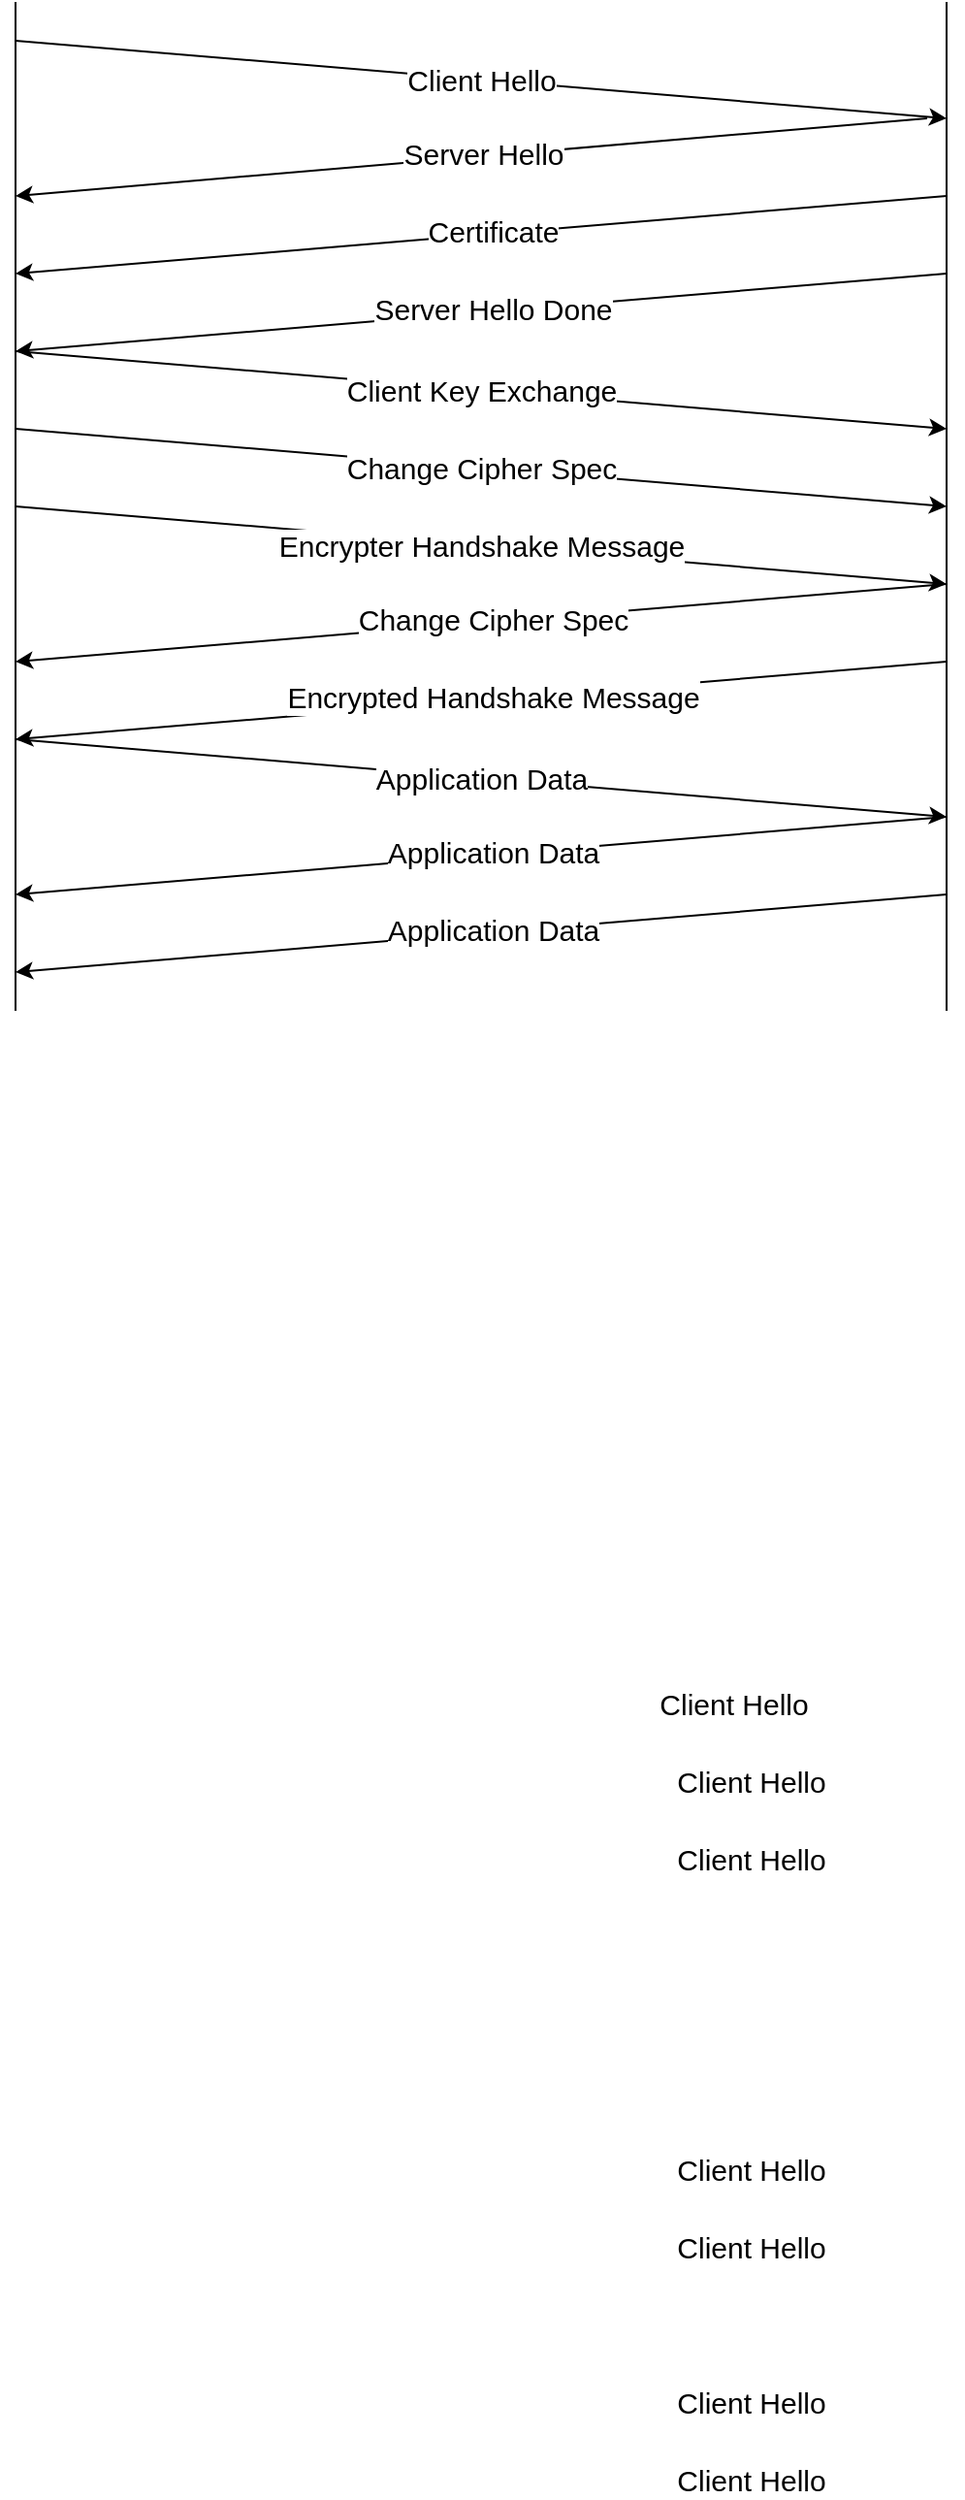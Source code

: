 <mxfile version="17.4.6" type="device"><diagram id="M-BMJoPI4owpRBsKAc1_" name="Page-1"><mxGraphModel dx="946" dy="645" grid="0" gridSize="10" guides="1" tooltips="1" connect="1" arrows="1" fold="1" page="1" pageScale="1" pageWidth="850" pageHeight="1100" math="0" shadow="0"><root><mxCell id="0"/><mxCell id="1" parent="0"/><mxCell id="4MPWZgTeS_DxlSOC4qgN-1" value="" style="endArrow=none;html=1;rounded=0;" edge="1" parent="1"><mxGeometry width="50" height="50" relative="1" as="geometry"><mxPoint x="160" y="560" as="sourcePoint"/><mxPoint x="160" y="40" as="targetPoint"/></mxGeometry></mxCell><mxCell id="4MPWZgTeS_DxlSOC4qgN-2" value="" style="endArrow=none;html=1;rounded=0;" edge="1" parent="1"><mxGeometry width="50" height="50" relative="1" as="geometry"><mxPoint x="640" y="560" as="sourcePoint"/><mxPoint x="640" y="40" as="targetPoint"/></mxGeometry></mxCell><mxCell id="4MPWZgTeS_DxlSOC4qgN-3" value="&lt;font style=&quot;font-size: 15px&quot;&gt;Client Hello&lt;/font&gt;" style="endArrow=classic;html=1;rounded=0;" edge="1" parent="1"><mxGeometry width="50" height="50" relative="1" as="geometry"><mxPoint x="160" y="60" as="sourcePoint"/><mxPoint x="640" y="100" as="targetPoint"/></mxGeometry></mxCell><mxCell id="4MPWZgTeS_DxlSOC4qgN-5" value="&lt;font style=&quot;font-size: 15px&quot;&gt;Client Hello&lt;/font&gt;" style="endArrow=classic;html=1;rounded=0;" edge="1" parent="1"><mxGeometry x="-1" y="480" width="50" height="50" relative="1" as="geometry"><mxPoint x="630" y="100" as="sourcePoint"/><mxPoint x="160" y="140" as="targetPoint"/><mxPoint x="-141" y="339" as="offset"/></mxGeometry></mxCell><mxCell id="4MPWZgTeS_DxlSOC4qgN-6" value="Server Hello" style="edgeLabel;html=1;align=center;verticalAlign=middle;resizable=0;points=[];fontSize=15;" vertex="1" connectable="0" parent="4MPWZgTeS_DxlSOC4qgN-5"><mxGeometry x="-0.025" y="-1" relative="1" as="geometry"><mxPoint y="-1" as="offset"/></mxGeometry></mxCell><mxCell id="4MPWZgTeS_DxlSOC4qgN-8" value="&lt;font style=&quot;font-size: 15px&quot;&gt;Client Hello&lt;/font&gt;" style="endArrow=classic;html=1;rounded=0;" edge="1" parent="1"><mxGeometry x="-1" y="480" width="50" height="50" relative="1" as="geometry"><mxPoint x="640" y="140" as="sourcePoint"/><mxPoint x="160" y="180" as="targetPoint"/><mxPoint x="-141" y="339" as="offset"/></mxGeometry></mxCell><mxCell id="4MPWZgTeS_DxlSOC4qgN-9" value="Certificate" style="edgeLabel;html=1;align=center;verticalAlign=middle;resizable=0;points=[];fontSize=15;" vertex="1" connectable="0" parent="4MPWZgTeS_DxlSOC4qgN-8"><mxGeometry x="-0.025" y="-1" relative="1" as="geometry"><mxPoint y="-1" as="offset"/></mxGeometry></mxCell><mxCell id="4MPWZgTeS_DxlSOC4qgN-10" value="&lt;font style=&quot;font-size: 15px&quot;&gt;Client Hello&lt;/font&gt;" style="endArrow=classic;html=1;rounded=0;" edge="1" parent="1"><mxGeometry x="-1" y="480" width="50" height="50" relative="1" as="geometry"><mxPoint x="640" y="180" as="sourcePoint"/><mxPoint x="160" y="220" as="targetPoint"/><mxPoint x="-141" y="339" as="offset"/></mxGeometry></mxCell><mxCell id="4MPWZgTeS_DxlSOC4qgN-11" value="Server Hello Done" style="edgeLabel;html=1;align=center;verticalAlign=middle;resizable=0;points=[];fontSize=15;" vertex="1" connectable="0" parent="4MPWZgTeS_DxlSOC4qgN-10"><mxGeometry x="-0.025" y="-1" relative="1" as="geometry"><mxPoint y="-1" as="offset"/></mxGeometry></mxCell><mxCell id="4MPWZgTeS_DxlSOC4qgN-12" value="&lt;font style=&quot;font-size: 15px&quot;&gt;Client Key Exchange&lt;/font&gt;" style="endArrow=classic;html=1;rounded=0;" edge="1" parent="1"><mxGeometry width="50" height="50" relative="1" as="geometry"><mxPoint x="160" y="220" as="sourcePoint"/><mxPoint x="640" y="260" as="targetPoint"/></mxGeometry></mxCell><mxCell id="4MPWZgTeS_DxlSOC4qgN-13" value="&lt;font style=&quot;font-size: 15px&quot;&gt;Change Cipher Spec&lt;/font&gt;" style="endArrow=classic;html=1;rounded=0;" edge="1" parent="1"><mxGeometry width="50" height="50" relative="1" as="geometry"><mxPoint x="160" y="260" as="sourcePoint"/><mxPoint x="640" y="300" as="targetPoint"/></mxGeometry></mxCell><mxCell id="4MPWZgTeS_DxlSOC4qgN-14" value="&lt;font style=&quot;font-size: 15px&quot;&gt;Encrypter Handshake Message&lt;/font&gt;" style="endArrow=classic;html=1;rounded=0;" edge="1" parent="1"><mxGeometry width="50" height="50" relative="1" as="geometry"><mxPoint x="160" y="300" as="sourcePoint"/><mxPoint x="640" y="340" as="targetPoint"/></mxGeometry></mxCell><mxCell id="4MPWZgTeS_DxlSOC4qgN-15" value="&lt;font style=&quot;font-size: 15px&quot;&gt;Client Hello&lt;/font&gt;" style="endArrow=classic;html=1;rounded=0;" edge="1" parent="1"><mxGeometry x="-1" y="480" width="50" height="50" relative="1" as="geometry"><mxPoint x="640" y="340" as="sourcePoint"/><mxPoint x="160" y="380" as="targetPoint"/><mxPoint x="-141" y="339" as="offset"/></mxGeometry></mxCell><mxCell id="4MPWZgTeS_DxlSOC4qgN-16" value="Change Cipher Spec" style="edgeLabel;html=1;align=center;verticalAlign=middle;resizable=0;points=[];fontSize=15;" vertex="1" connectable="0" parent="4MPWZgTeS_DxlSOC4qgN-15"><mxGeometry x="-0.025" y="-1" relative="1" as="geometry"><mxPoint y="-1" as="offset"/></mxGeometry></mxCell><mxCell id="4MPWZgTeS_DxlSOC4qgN-17" value="&lt;font style=&quot;font-size: 15px&quot;&gt;Client Hello&lt;/font&gt;" style="endArrow=classic;html=1;rounded=0;" edge="1" parent="1"><mxGeometry x="-1" y="480" width="50" height="50" relative="1" as="geometry"><mxPoint x="640" y="380" as="sourcePoint"/><mxPoint x="160" y="420" as="targetPoint"/><mxPoint x="-141" y="339" as="offset"/></mxGeometry></mxCell><mxCell id="4MPWZgTeS_DxlSOC4qgN-18" value="Encrypted Handshake Message" style="edgeLabel;html=1;align=center;verticalAlign=middle;resizable=0;points=[];fontSize=15;" vertex="1" connectable="0" parent="4MPWZgTeS_DxlSOC4qgN-17"><mxGeometry x="-0.025" y="-1" relative="1" as="geometry"><mxPoint y="-1" as="offset"/></mxGeometry></mxCell><mxCell id="4MPWZgTeS_DxlSOC4qgN-19" value="&lt;font style=&quot;font-size: 15px&quot;&gt;Application Data&lt;/font&gt;" style="endArrow=classic;html=1;rounded=0;" edge="1" parent="1"><mxGeometry width="50" height="50" relative="1" as="geometry"><mxPoint x="160" y="420" as="sourcePoint"/><mxPoint x="640" y="460" as="targetPoint"/></mxGeometry></mxCell><mxCell id="4MPWZgTeS_DxlSOC4qgN-20" value="&lt;font style=&quot;font-size: 15px&quot;&gt;Client Hello&lt;/font&gt;" style="endArrow=classic;html=1;rounded=0;" edge="1" parent="1"><mxGeometry x="-1" y="480" width="50" height="50" relative="1" as="geometry"><mxPoint x="640" y="460" as="sourcePoint"/><mxPoint x="160" y="500" as="targetPoint"/><mxPoint x="-141" y="339" as="offset"/></mxGeometry></mxCell><mxCell id="4MPWZgTeS_DxlSOC4qgN-21" value="Application Data" style="edgeLabel;html=1;align=center;verticalAlign=middle;resizable=0;points=[];fontSize=15;" vertex="1" connectable="0" parent="4MPWZgTeS_DxlSOC4qgN-20"><mxGeometry x="-0.025" y="-1" relative="1" as="geometry"><mxPoint y="-1" as="offset"/></mxGeometry></mxCell><mxCell id="4MPWZgTeS_DxlSOC4qgN-22" value="&lt;font style=&quot;font-size: 15px&quot;&gt;Client Hello&lt;/font&gt;" style="endArrow=classic;html=1;rounded=0;" edge="1" parent="1"><mxGeometry x="-1" y="480" width="50" height="50" relative="1" as="geometry"><mxPoint x="640" y="500" as="sourcePoint"/><mxPoint x="160" y="540" as="targetPoint"/><mxPoint x="-141" y="339" as="offset"/></mxGeometry></mxCell><mxCell id="4MPWZgTeS_DxlSOC4qgN-23" value="Application Data" style="edgeLabel;html=1;align=center;verticalAlign=middle;resizable=0;points=[];fontSize=15;" vertex="1" connectable="0" parent="4MPWZgTeS_DxlSOC4qgN-22"><mxGeometry x="-0.025" y="-1" relative="1" as="geometry"><mxPoint y="-1" as="offset"/></mxGeometry></mxCell></root></mxGraphModel></diagram></mxfile>